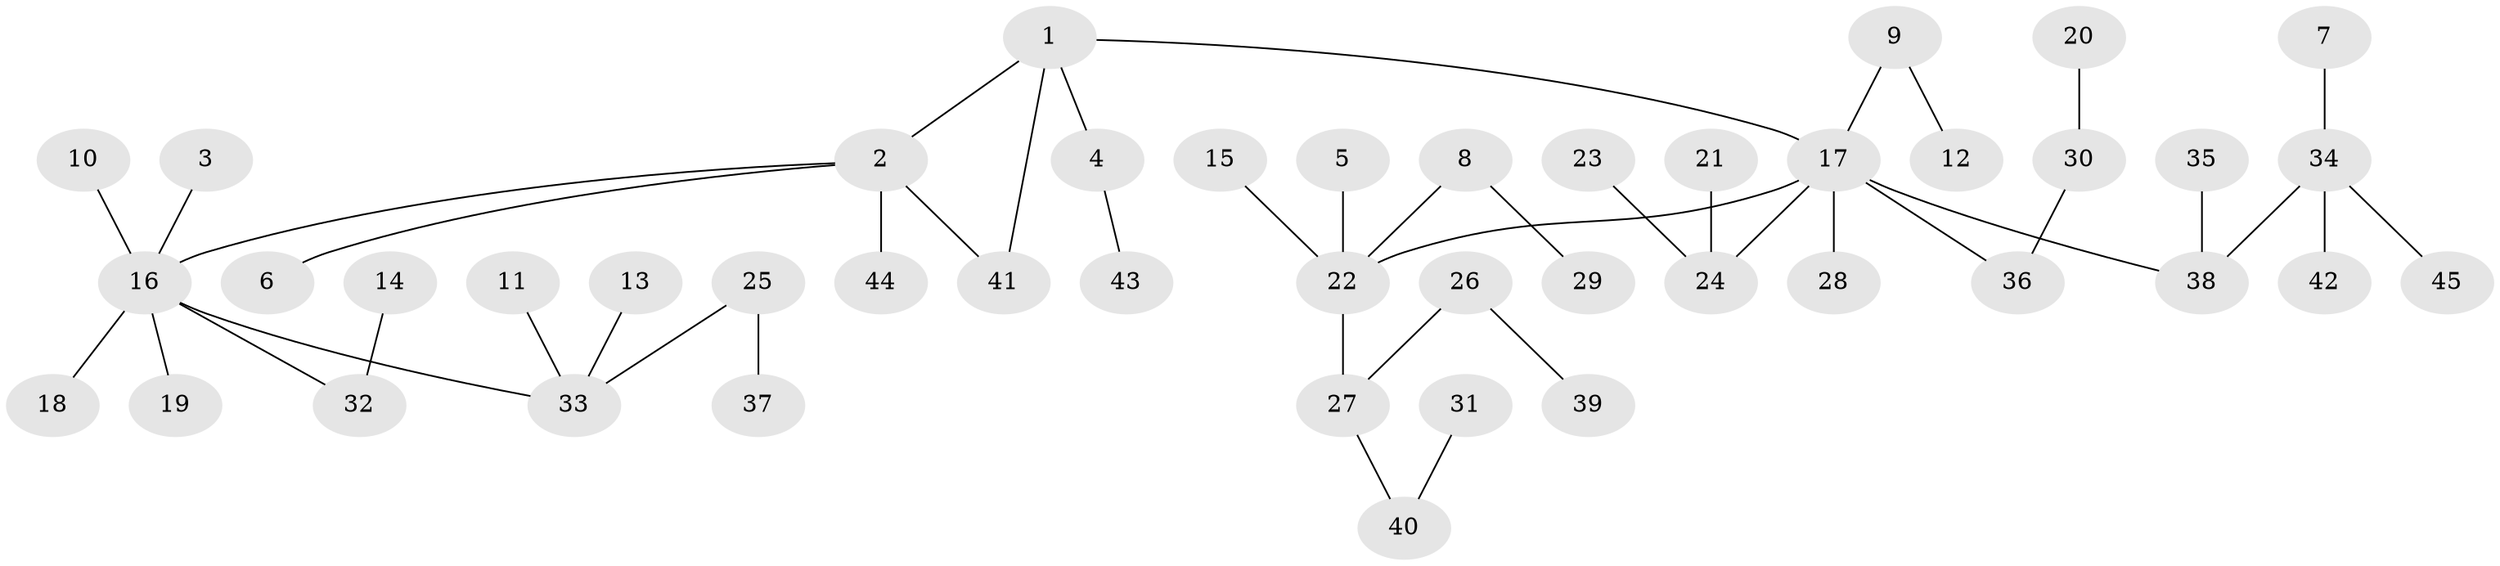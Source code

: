 // original degree distribution, {3: 0.11235955056179775, 4: 0.10112359550561797, 2: 0.16853932584269662, 7: 0.011235955056179775, 6: 0.02247191011235955, 5: 0.011235955056179775, 8: 0.011235955056179775, 1: 0.5617977528089888}
// Generated by graph-tools (version 1.1) at 2025/49/03/09/25 03:49:24]
// undirected, 45 vertices, 45 edges
graph export_dot {
graph [start="1"]
  node [color=gray90,style=filled];
  1;
  2;
  3;
  4;
  5;
  6;
  7;
  8;
  9;
  10;
  11;
  12;
  13;
  14;
  15;
  16;
  17;
  18;
  19;
  20;
  21;
  22;
  23;
  24;
  25;
  26;
  27;
  28;
  29;
  30;
  31;
  32;
  33;
  34;
  35;
  36;
  37;
  38;
  39;
  40;
  41;
  42;
  43;
  44;
  45;
  1 -- 2 [weight=1.0];
  1 -- 4 [weight=1.0];
  1 -- 17 [weight=1.0];
  1 -- 41 [weight=1.0];
  2 -- 6 [weight=1.0];
  2 -- 16 [weight=1.0];
  2 -- 41 [weight=1.0];
  2 -- 44 [weight=1.0];
  3 -- 16 [weight=1.0];
  4 -- 43 [weight=1.0];
  5 -- 22 [weight=1.0];
  7 -- 34 [weight=1.0];
  8 -- 22 [weight=1.0];
  8 -- 29 [weight=1.0];
  9 -- 12 [weight=1.0];
  9 -- 17 [weight=1.0];
  10 -- 16 [weight=1.0];
  11 -- 33 [weight=1.0];
  13 -- 33 [weight=1.0];
  14 -- 32 [weight=1.0];
  15 -- 22 [weight=1.0];
  16 -- 18 [weight=1.0];
  16 -- 19 [weight=1.0];
  16 -- 32 [weight=1.0];
  16 -- 33 [weight=1.0];
  17 -- 22 [weight=1.0];
  17 -- 24 [weight=1.0];
  17 -- 28 [weight=1.0];
  17 -- 36 [weight=1.0];
  17 -- 38 [weight=1.0];
  20 -- 30 [weight=1.0];
  21 -- 24 [weight=1.0];
  22 -- 27 [weight=1.0];
  23 -- 24 [weight=1.0];
  25 -- 33 [weight=1.0];
  25 -- 37 [weight=1.0];
  26 -- 27 [weight=1.0];
  26 -- 39 [weight=1.0];
  27 -- 40 [weight=1.0];
  30 -- 36 [weight=1.0];
  31 -- 40 [weight=1.0];
  34 -- 38 [weight=1.0];
  34 -- 42 [weight=1.0];
  34 -- 45 [weight=1.0];
  35 -- 38 [weight=1.0];
}
